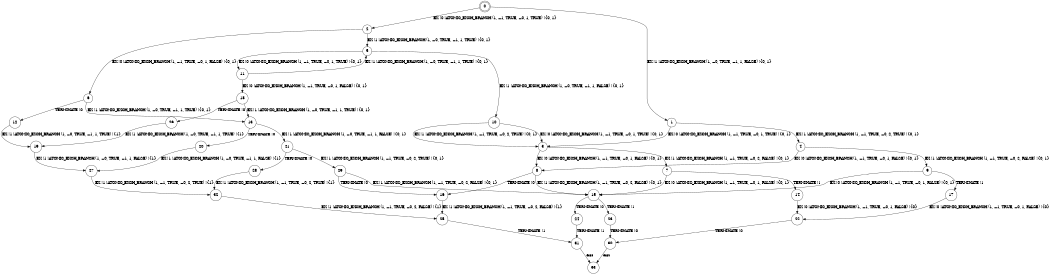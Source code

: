 digraph BCG {
size = "7, 10.5";
center = TRUE;
node [shape = circle];
0 [peripheries = 2];
0 -> 1 [label = "EX !1 !ATOMIC_EXCH_BRANCH (1, +0, TRUE, +1, 1, FALSE) !{0, 1}"];
0 -> 2 [label = "EX !0 !ATOMIC_EXCH_BRANCH (1, +1, TRUE, +0, 1, TRUE) !{0, 1}"];
1 -> 3 [label = "EX !0 !ATOMIC_EXCH_BRANCH (1, +1, TRUE, +0, 1, TRUE) !{0, 1}"];
1 -> 4 [label = "EX !1 !ATOMIC_EXCH_BRANCH (1, +1, TRUE, +0, 2, TRUE) !{0, 1}"];
2 -> 5 [label = "EX !1 !ATOMIC_EXCH_BRANCH (1, +0, TRUE, +1, 1, TRUE) !{0, 1}"];
2 -> 6 [label = "EX !0 !ATOMIC_EXCH_BRANCH (1, +1, TRUE, +0, 1, FALSE) !{0, 1}"];
3 -> 7 [label = "EX !1 !ATOMIC_EXCH_BRANCH (1, +1, TRUE, +0, 2, FALSE) !{0, 1}"];
3 -> 8 [label = "EX !0 !ATOMIC_EXCH_BRANCH (1, +1, TRUE, +0, 1, FALSE) !{0, 1}"];
4 -> 8 [label = "EX !0 !ATOMIC_EXCH_BRANCH (1, +1, TRUE, +0, 1, FALSE) !{0, 1}"];
4 -> 9 [label = "EX !1 !ATOMIC_EXCH_BRANCH (1, +1, TRUE, +0, 2, FALSE) !{0, 1}"];
5 -> 10 [label = "EX !1 !ATOMIC_EXCH_BRANCH (1, +0, TRUE, +1, 1, FALSE) !{0, 1}"];
5 -> 11 [label = "EX !0 !ATOMIC_EXCH_BRANCH (1, +1, TRUE, +0, 1, TRUE) !{0, 1}"];
6 -> 12 [label = "TERMINATE !0"];
6 -> 13 [label = "EX !1 !ATOMIC_EXCH_BRANCH (1, +0, TRUE, +1, 1, TRUE) !{0, 1}"];
7 -> 14 [label = "TERMINATE !1"];
7 -> 15 [label = "EX !0 !ATOMIC_EXCH_BRANCH (1, +1, TRUE, +0, 1, FALSE) !{0, 1}"];
8 -> 16 [label = "TERMINATE !0"];
8 -> 15 [label = "EX !1 !ATOMIC_EXCH_BRANCH (1, +1, TRUE, +0, 2, FALSE) !{0, 1}"];
9 -> 17 [label = "TERMINATE !1"];
9 -> 15 [label = "EX !0 !ATOMIC_EXCH_BRANCH (1, +1, TRUE, +0, 1, FALSE) !{0, 1}"];
10 -> 3 [label = "EX !1 !ATOMIC_EXCH_BRANCH (1, +1, TRUE, +0, 2, TRUE) !{0, 1}"];
10 -> 3 [label = "EX !0 !ATOMIC_EXCH_BRANCH (1, +1, TRUE, +0, 1, TRUE) !{0, 1}"];
11 -> 5 [label = "EX !1 !ATOMIC_EXCH_BRANCH (1, +0, TRUE, +1, 1, TRUE) !{0, 1}"];
11 -> 18 [label = "EX !0 !ATOMIC_EXCH_BRANCH (1, +1, TRUE, +0, 1, FALSE) !{0, 1}"];
12 -> 19 [label = "EX !1 !ATOMIC_EXCH_BRANCH (1, +0, TRUE, +1, 1, TRUE) !{1}"];
13 -> 20 [label = "TERMINATE !0"];
13 -> 21 [label = "EX !1 !ATOMIC_EXCH_BRANCH (1, +0, TRUE, +1, 1, FALSE) !{0, 1}"];
14 -> 22 [label = "EX !0 !ATOMIC_EXCH_BRANCH (1, +1, TRUE, +0, 1, FALSE) !{0}"];
15 -> 23 [label = "TERMINATE !1"];
15 -> 24 [label = "TERMINATE !0"];
16 -> 25 [label = "EX !1 !ATOMIC_EXCH_BRANCH (1, +1, TRUE, +0, 2, FALSE) !{1}"];
17 -> 22 [label = "EX !0 !ATOMIC_EXCH_BRANCH (1, +1, TRUE, +0, 1, FALSE) !{0}"];
18 -> 26 [label = "TERMINATE !0"];
18 -> 13 [label = "EX !1 !ATOMIC_EXCH_BRANCH (1, +0, TRUE, +1, 1, TRUE) !{0, 1}"];
19 -> 27 [label = "EX !1 !ATOMIC_EXCH_BRANCH (1, +0, TRUE, +1, 1, FALSE) !{1}"];
20 -> 27 [label = "EX !1 !ATOMIC_EXCH_BRANCH (1, +0, TRUE, +1, 1, FALSE) !{1}"];
21 -> 28 [label = "TERMINATE !0"];
21 -> 29 [label = "EX !1 !ATOMIC_EXCH_BRANCH (1, +1, TRUE, +0, 2, TRUE) !{0, 1}"];
22 -> 30 [label = "TERMINATE !0"];
23 -> 30 [label = "TERMINATE !0"];
24 -> 31 [label = "TERMINATE !1"];
25 -> 31 [label = "TERMINATE !1"];
26 -> 19 [label = "EX !1 !ATOMIC_EXCH_BRANCH (1, +0, TRUE, +1, 1, TRUE) !{1}"];
27 -> 32 [label = "EX !1 !ATOMIC_EXCH_BRANCH (1, +1, TRUE, +0, 2, TRUE) !{1}"];
28 -> 32 [label = "EX !1 !ATOMIC_EXCH_BRANCH (1, +1, TRUE, +0, 2, TRUE) !{1}"];
29 -> 16 [label = "TERMINATE !0"];
29 -> 15 [label = "EX !1 !ATOMIC_EXCH_BRANCH (1, +1, TRUE, +0, 2, FALSE) !{0, 1}"];
30 -> 33 [label = "exit"];
31 -> 33 [label = "exit"];
32 -> 25 [label = "EX !1 !ATOMIC_EXCH_BRANCH (1, +1, TRUE, +0, 2, FALSE) !{1}"];
}
